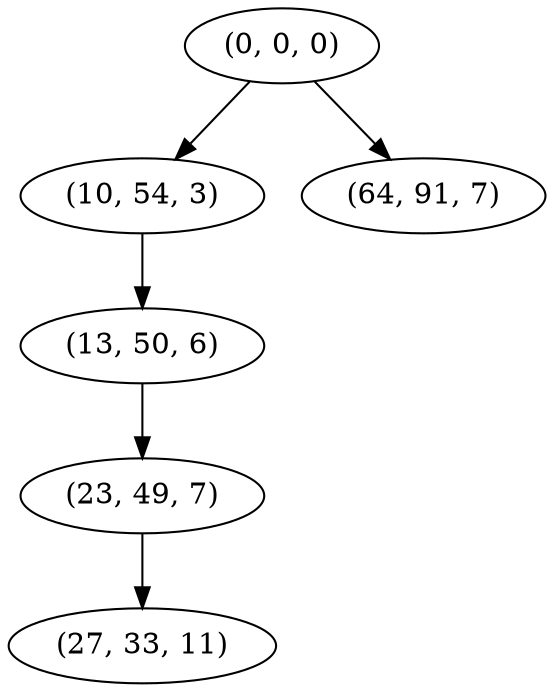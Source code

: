 digraph tree {
    "(0, 0, 0)";
    "(10, 54, 3)";
    "(13, 50, 6)";
    "(23, 49, 7)";
    "(27, 33, 11)";
    "(64, 91, 7)";
    "(0, 0, 0)" -> "(10, 54, 3)";
    "(0, 0, 0)" -> "(64, 91, 7)";
    "(10, 54, 3)" -> "(13, 50, 6)";
    "(13, 50, 6)" -> "(23, 49, 7)";
    "(23, 49, 7)" -> "(27, 33, 11)";
}
